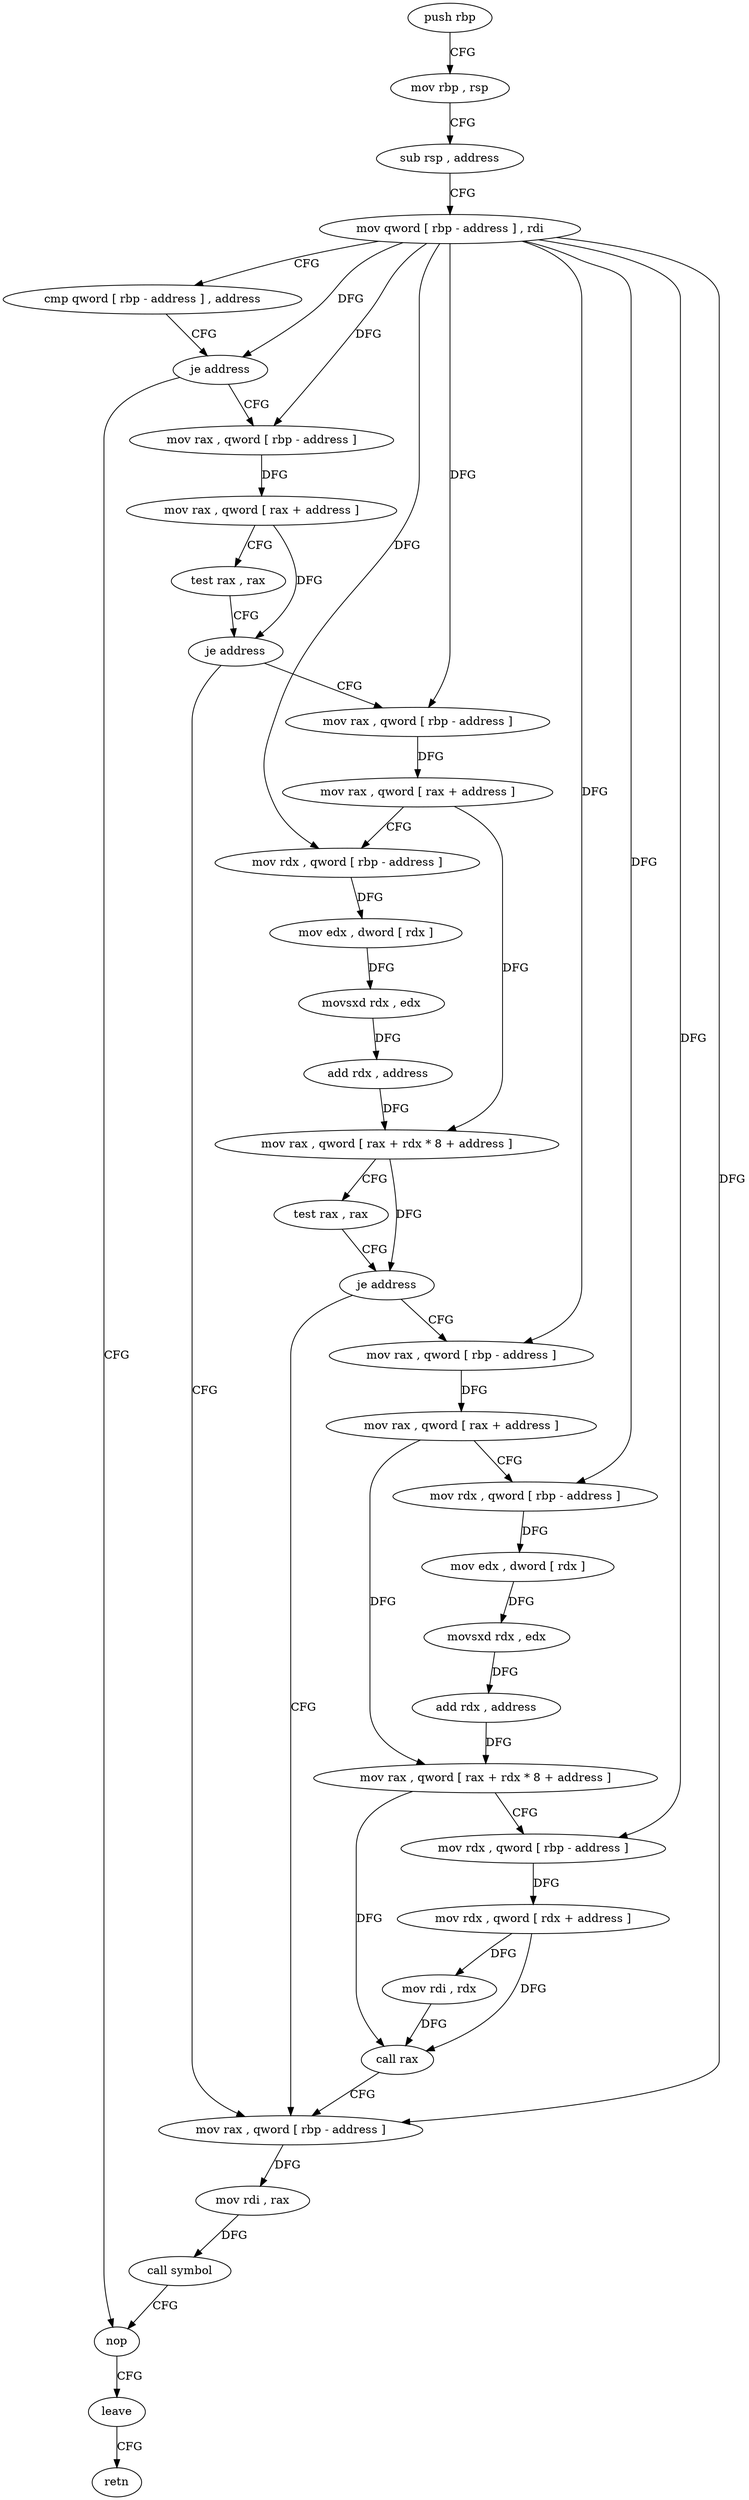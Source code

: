 digraph "func" {
"78564" [label = "push rbp" ]
"78565" [label = "mov rbp , rsp" ]
"78568" [label = "sub rsp , address" ]
"78572" [label = "mov qword [ rbp - address ] , rdi" ]
"78576" [label = "cmp qword [ rbp - address ] , address" ]
"78581" [label = "je address" ]
"78678" [label = "nop" ]
"78583" [label = "mov rax , qword [ rbp - address ]" ]
"78679" [label = "leave" ]
"78680" [label = "retn" ]
"78587" [label = "mov rax , qword [ rax + address ]" ]
"78591" [label = "test rax , rax" ]
"78594" [label = "je address" ]
"78666" [label = "mov rax , qword [ rbp - address ]" ]
"78596" [label = "mov rax , qword [ rbp - address ]" ]
"78670" [label = "mov rdi , rax" ]
"78673" [label = "call symbol" ]
"78600" [label = "mov rax , qword [ rax + address ]" ]
"78604" [label = "mov rdx , qword [ rbp - address ]" ]
"78608" [label = "mov edx , dword [ rdx ]" ]
"78610" [label = "movsxd rdx , edx" ]
"78613" [label = "add rdx , address" ]
"78617" [label = "mov rax , qword [ rax + rdx * 8 + address ]" ]
"78622" [label = "test rax , rax" ]
"78625" [label = "je address" ]
"78627" [label = "mov rax , qword [ rbp - address ]" ]
"78631" [label = "mov rax , qword [ rax + address ]" ]
"78635" [label = "mov rdx , qword [ rbp - address ]" ]
"78639" [label = "mov edx , dword [ rdx ]" ]
"78641" [label = "movsxd rdx , edx" ]
"78644" [label = "add rdx , address" ]
"78648" [label = "mov rax , qword [ rax + rdx * 8 + address ]" ]
"78653" [label = "mov rdx , qword [ rbp - address ]" ]
"78657" [label = "mov rdx , qword [ rdx + address ]" ]
"78661" [label = "mov rdi , rdx" ]
"78664" [label = "call rax" ]
"78564" -> "78565" [ label = "CFG" ]
"78565" -> "78568" [ label = "CFG" ]
"78568" -> "78572" [ label = "CFG" ]
"78572" -> "78576" [ label = "CFG" ]
"78572" -> "78581" [ label = "DFG" ]
"78572" -> "78583" [ label = "DFG" ]
"78572" -> "78666" [ label = "DFG" ]
"78572" -> "78596" [ label = "DFG" ]
"78572" -> "78604" [ label = "DFG" ]
"78572" -> "78627" [ label = "DFG" ]
"78572" -> "78635" [ label = "DFG" ]
"78572" -> "78653" [ label = "DFG" ]
"78576" -> "78581" [ label = "CFG" ]
"78581" -> "78678" [ label = "CFG" ]
"78581" -> "78583" [ label = "CFG" ]
"78678" -> "78679" [ label = "CFG" ]
"78583" -> "78587" [ label = "DFG" ]
"78679" -> "78680" [ label = "CFG" ]
"78587" -> "78591" [ label = "CFG" ]
"78587" -> "78594" [ label = "DFG" ]
"78591" -> "78594" [ label = "CFG" ]
"78594" -> "78666" [ label = "CFG" ]
"78594" -> "78596" [ label = "CFG" ]
"78666" -> "78670" [ label = "DFG" ]
"78596" -> "78600" [ label = "DFG" ]
"78670" -> "78673" [ label = "DFG" ]
"78673" -> "78678" [ label = "CFG" ]
"78600" -> "78604" [ label = "CFG" ]
"78600" -> "78617" [ label = "DFG" ]
"78604" -> "78608" [ label = "DFG" ]
"78608" -> "78610" [ label = "DFG" ]
"78610" -> "78613" [ label = "DFG" ]
"78613" -> "78617" [ label = "DFG" ]
"78617" -> "78622" [ label = "CFG" ]
"78617" -> "78625" [ label = "DFG" ]
"78622" -> "78625" [ label = "CFG" ]
"78625" -> "78666" [ label = "CFG" ]
"78625" -> "78627" [ label = "CFG" ]
"78627" -> "78631" [ label = "DFG" ]
"78631" -> "78635" [ label = "CFG" ]
"78631" -> "78648" [ label = "DFG" ]
"78635" -> "78639" [ label = "DFG" ]
"78639" -> "78641" [ label = "DFG" ]
"78641" -> "78644" [ label = "DFG" ]
"78644" -> "78648" [ label = "DFG" ]
"78648" -> "78653" [ label = "CFG" ]
"78648" -> "78664" [ label = "DFG" ]
"78653" -> "78657" [ label = "DFG" ]
"78657" -> "78661" [ label = "DFG" ]
"78657" -> "78664" [ label = "DFG" ]
"78661" -> "78664" [ label = "DFG" ]
"78664" -> "78666" [ label = "CFG" ]
}
